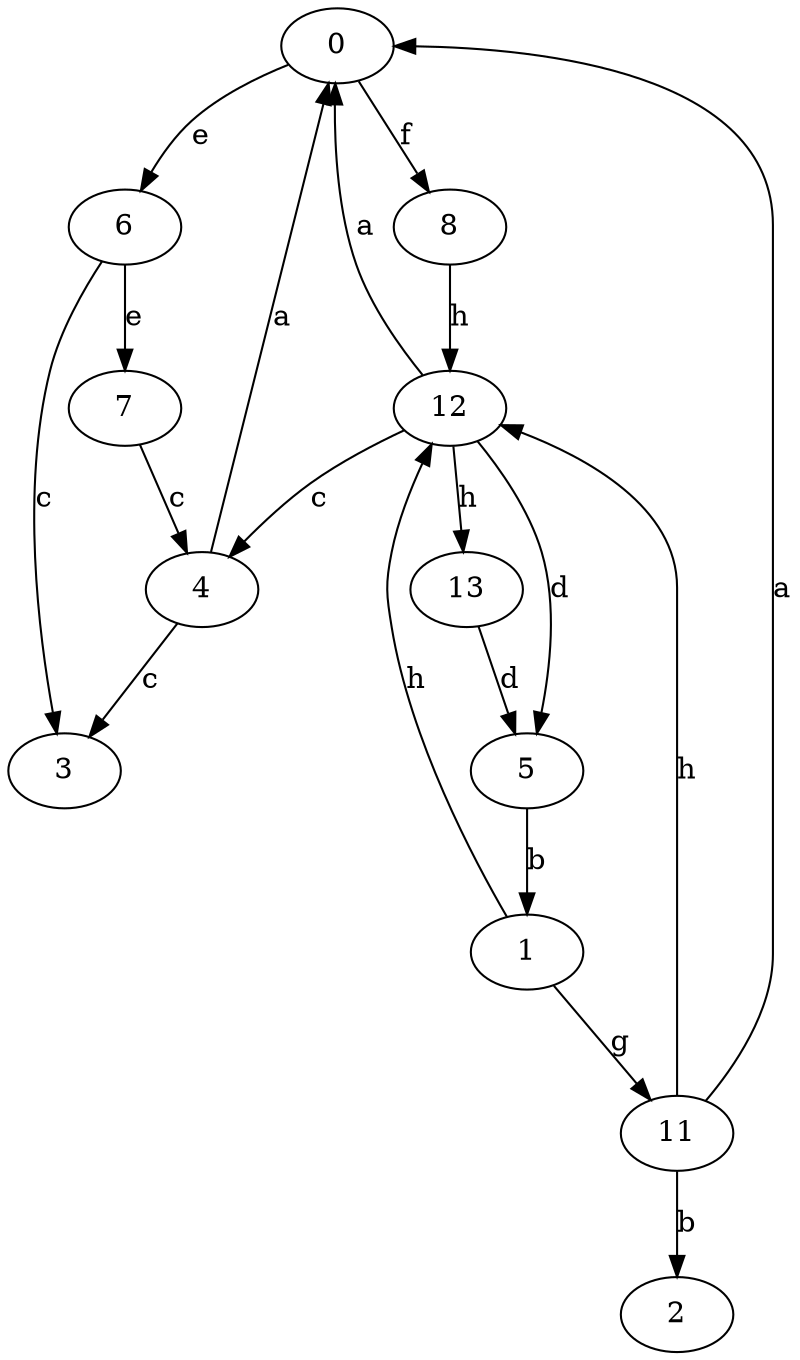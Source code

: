 strict digraph  {
0;
1;
2;
3;
4;
5;
6;
7;
8;
11;
12;
13;
0 -> 6  [label=e];
0 -> 8  [label=f];
1 -> 11  [label=g];
1 -> 12  [label=h];
4 -> 0  [label=a];
4 -> 3  [label=c];
5 -> 1  [label=b];
6 -> 3  [label=c];
6 -> 7  [label=e];
7 -> 4  [label=c];
8 -> 12  [label=h];
11 -> 0  [label=a];
11 -> 2  [label=b];
11 -> 12  [label=h];
12 -> 0  [label=a];
12 -> 4  [label=c];
12 -> 5  [label=d];
12 -> 13  [label=h];
13 -> 5  [label=d];
}
